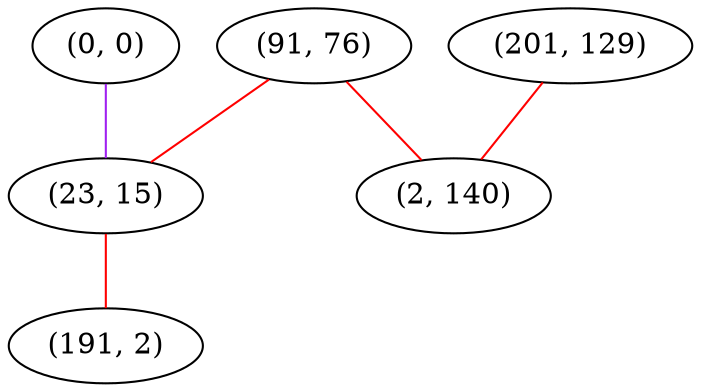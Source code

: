 graph "" {
"(0, 0)";
"(201, 129)";
"(91, 76)";
"(23, 15)";
"(191, 2)";
"(2, 140)";
"(0, 0)" -- "(23, 15)"  [color=purple, key=0, weight=4];
"(201, 129)" -- "(2, 140)"  [color=red, key=0, weight=1];
"(91, 76)" -- "(23, 15)"  [color=red, key=0, weight=1];
"(91, 76)" -- "(2, 140)"  [color=red, key=0, weight=1];
"(23, 15)" -- "(191, 2)"  [color=red, key=0, weight=1];
}
